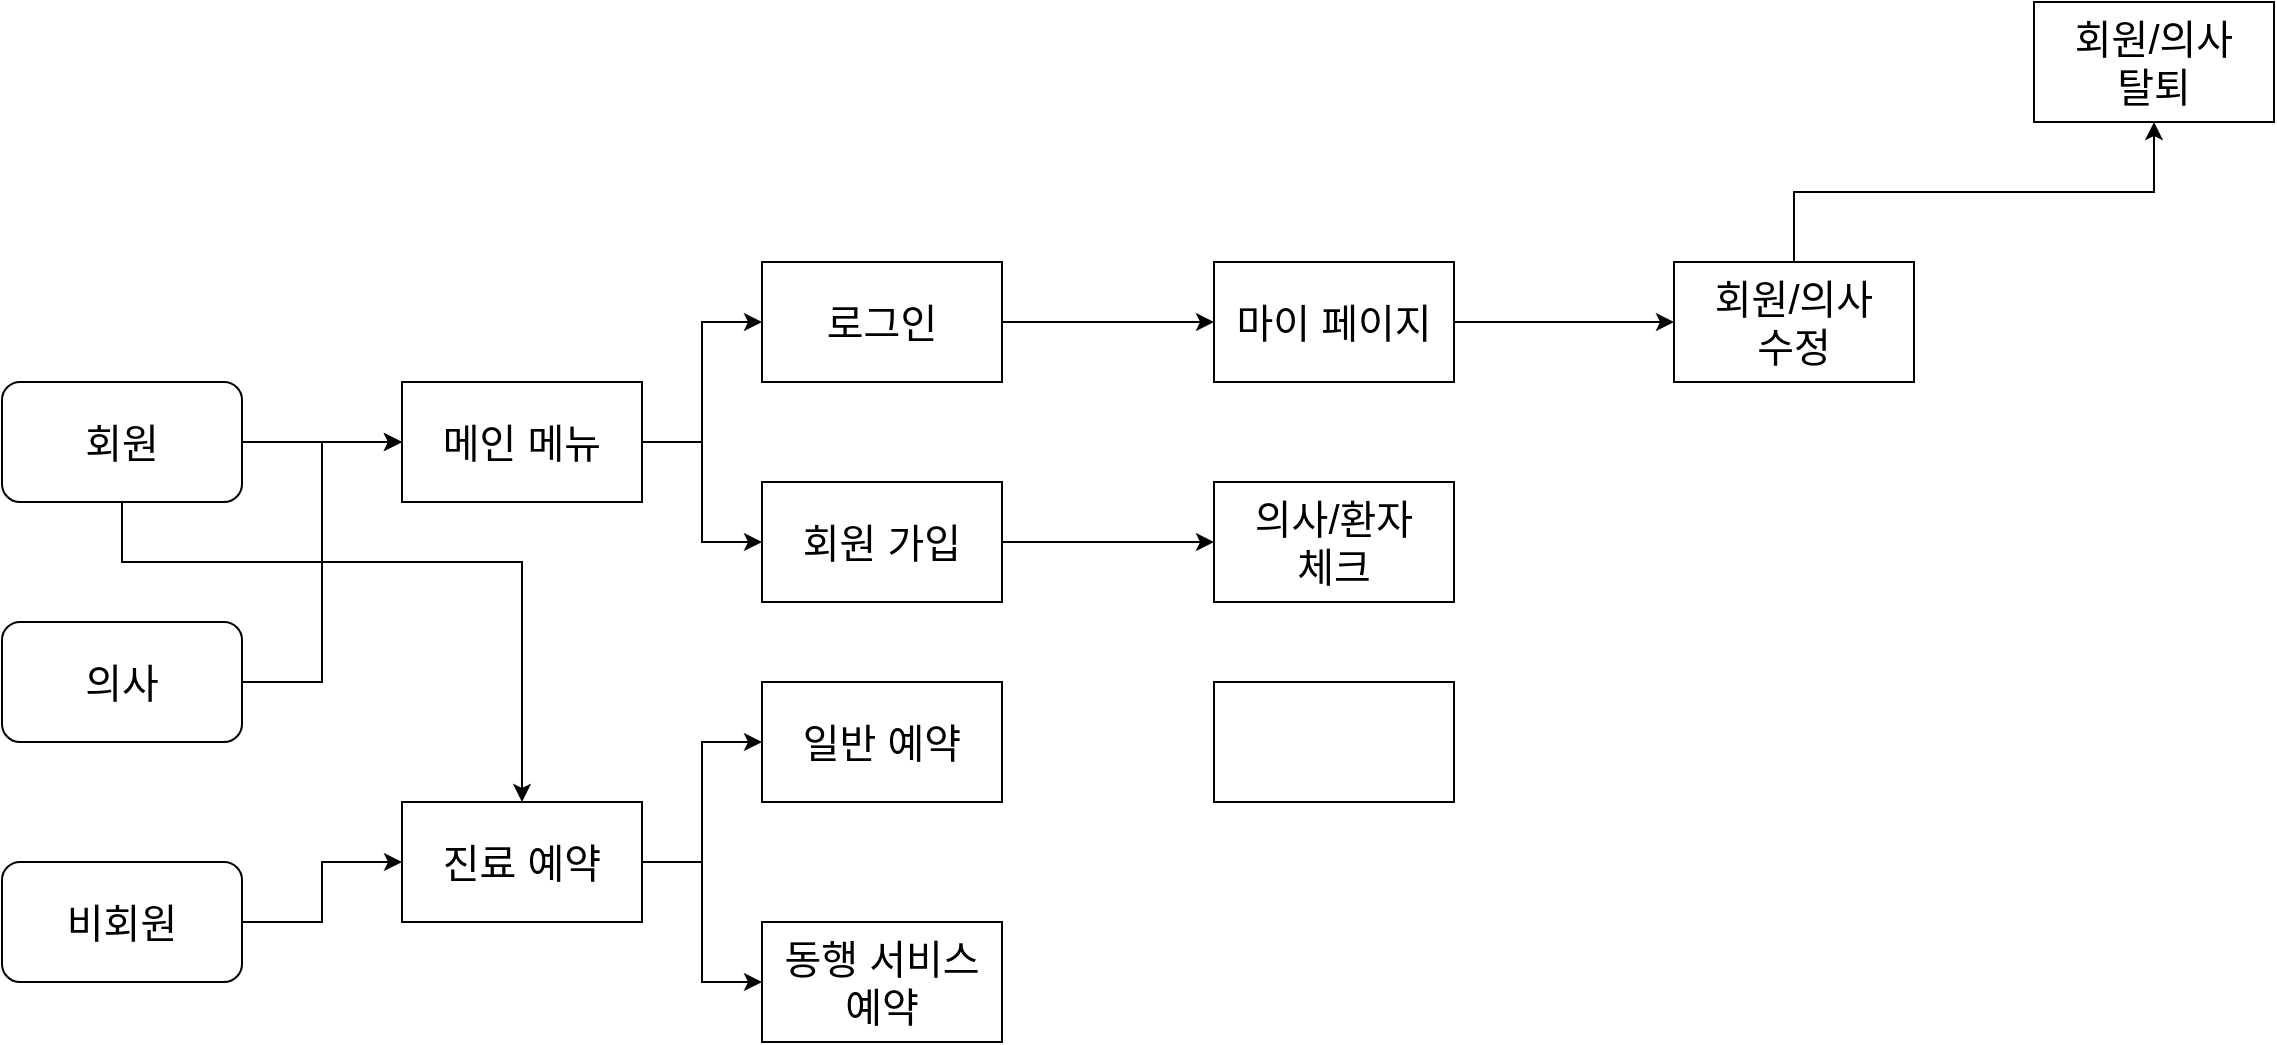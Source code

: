 <mxfile version="16.4.3" type="google"><diagram id="pos_aBOwFGy55oZ9rVq5" name="Page-1"><mxGraphModel dx="2036" dy="1918" grid="1" gridSize="10" guides="1" tooltips="1" connect="1" arrows="1" fold="1" page="1" pageScale="1" pageWidth="827" pageHeight="1169" math="0" shadow="0"><root><mxCell id="0"/><mxCell id="1" parent="0"/><mxCell id="kRueN3PKqvTwrNda97Ni-20" style="edgeStyle=orthogonalEdgeStyle;rounded=0;orthogonalLoop=1;jettySize=auto;html=1;exitX=1;exitY=0.5;exitDx=0;exitDy=0;fontSize=20;" edge="1" parent="1" source="kRueN3PKqvTwrNda97Ni-3" target="kRueN3PKqvTwrNda97Ni-11"><mxGeometry relative="1" as="geometry"><Array as="points"><mxPoint x="-60" y="120"/><mxPoint x="-60" y="120"/></Array></mxGeometry></mxCell><mxCell id="kRueN3PKqvTwrNda97Ni-37" style="edgeStyle=orthogonalEdgeStyle;rounded=0;orthogonalLoop=1;jettySize=auto;html=1;exitX=0.5;exitY=1;exitDx=0;exitDy=0;entryX=0.5;entryY=0;entryDx=0;entryDy=0;fontSize=20;" edge="1" parent="1" source="kRueN3PKqvTwrNda97Ni-3" target="kRueN3PKqvTwrNda97Ni-36"><mxGeometry relative="1" as="geometry"><Array as="points"><mxPoint x="-170" y="180"/><mxPoint x="30" y="180"/></Array></mxGeometry></mxCell><mxCell id="kRueN3PKqvTwrNda97Ni-3" value="회원" style="rounded=1;whiteSpace=wrap;html=1;fontSize=20;" vertex="1" parent="1"><mxGeometry x="-230" y="90" width="120" height="60" as="geometry"/></mxCell><mxCell id="kRueN3PKqvTwrNda97Ni-24" style="edgeStyle=orthogonalEdgeStyle;rounded=0;orthogonalLoop=1;jettySize=auto;html=1;exitX=1;exitY=0.5;exitDx=0;exitDy=0;fontSize=20;" edge="1" parent="1" source="kRueN3PKqvTwrNda97Ni-6" target="kRueN3PKqvTwrNda97Ni-21"><mxGeometry relative="1" as="geometry"/></mxCell><mxCell id="kRueN3PKqvTwrNda97Ni-6" value="로그인" style="rounded=0;whiteSpace=wrap;html=1;fontSize=20;" vertex="1" parent="1"><mxGeometry x="150" y="30" width="120" height="60" as="geometry"/></mxCell><mxCell id="kRueN3PKqvTwrNda97Ni-23" style="edgeStyle=orthogonalEdgeStyle;rounded=0;orthogonalLoop=1;jettySize=auto;html=1;exitX=1;exitY=0.5;exitDx=0;exitDy=0;entryX=0;entryY=0.5;entryDx=0;entryDy=0;fontSize=20;" edge="1" parent="1" source="kRueN3PKqvTwrNda97Ni-7" target="kRueN3PKqvTwrNda97Ni-22"><mxGeometry relative="1" as="geometry"/></mxCell><mxCell id="kRueN3PKqvTwrNda97Ni-7" value="회원 가입" style="rounded=0;whiteSpace=wrap;html=1;fontSize=20;" vertex="1" parent="1"><mxGeometry x="150" y="140" width="120" height="60" as="geometry"/></mxCell><mxCell id="kRueN3PKqvTwrNda97Ni-42" style="edgeStyle=orthogonalEdgeStyle;rounded=0;orthogonalLoop=1;jettySize=auto;html=1;exitX=1;exitY=0.5;exitDx=0;exitDy=0;entryX=0;entryY=0.5;entryDx=0;entryDy=0;fontSize=20;" edge="1" parent="1" source="kRueN3PKqvTwrNda97Ni-11" target="kRueN3PKqvTwrNda97Ni-6"><mxGeometry relative="1" as="geometry"/></mxCell><mxCell id="kRueN3PKqvTwrNda97Ni-43" style="edgeStyle=orthogonalEdgeStyle;rounded=0;orthogonalLoop=1;jettySize=auto;html=1;exitX=1;exitY=0.5;exitDx=0;exitDy=0;entryX=0;entryY=0.5;entryDx=0;entryDy=0;fontSize=20;" edge="1" parent="1" source="kRueN3PKqvTwrNda97Ni-11" target="kRueN3PKqvTwrNda97Ni-7"><mxGeometry relative="1" as="geometry"/></mxCell><mxCell id="kRueN3PKqvTwrNda97Ni-11" value="메인 메뉴" style="rounded=0;whiteSpace=wrap;html=1;fontSize=20;" vertex="1" parent="1"><mxGeometry x="-30" y="90" width="120" height="60" as="geometry"/></mxCell><mxCell id="kRueN3PKqvTwrNda97Ni-33" style="edgeStyle=orthogonalEdgeStyle;rounded=0;orthogonalLoop=1;jettySize=auto;html=1;exitX=1;exitY=0.5;exitDx=0;exitDy=0;entryX=0;entryY=0.5;entryDx=0;entryDy=0;fontSize=20;" edge="1" parent="1" source="kRueN3PKqvTwrNda97Ni-13" target="kRueN3PKqvTwrNda97Ni-11"><mxGeometry relative="1" as="geometry"/></mxCell><mxCell id="kRueN3PKqvTwrNda97Ni-13" value="의사" style="rounded=1;whiteSpace=wrap;html=1;fontSize=20;" vertex="1" parent="1"><mxGeometry x="-230" y="210" width="120" height="60" as="geometry"/></mxCell><mxCell id="kRueN3PKqvTwrNda97Ni-29" style="edgeStyle=orthogonalEdgeStyle;rounded=0;orthogonalLoop=1;jettySize=auto;html=1;exitX=1;exitY=0.5;exitDx=0;exitDy=0;entryX=0;entryY=0.5;entryDx=0;entryDy=0;fontSize=20;" edge="1" parent="1" source="kRueN3PKqvTwrNda97Ni-21" target="kRueN3PKqvTwrNda97Ni-28"><mxGeometry relative="1" as="geometry"/></mxCell><mxCell id="kRueN3PKqvTwrNda97Ni-21" value="마이 페이지" style="rounded=0;whiteSpace=wrap;html=1;fontSize=20;" vertex="1" parent="1"><mxGeometry x="376" y="30" width="120" height="60" as="geometry"/></mxCell><mxCell id="kRueN3PKqvTwrNda97Ni-22" value="의사/환자&lt;br&gt;체크" style="rounded=0;whiteSpace=wrap;html=1;fontSize=20;" vertex="1" parent="1"><mxGeometry x="376" y="140" width="120" height="60" as="geometry"/></mxCell><mxCell id="kRueN3PKqvTwrNda97Ni-27" value="회원/의사&lt;br&gt;탈퇴" style="rounded=0;whiteSpace=wrap;html=1;fontSize=20;" vertex="1" parent="1"><mxGeometry x="786" y="-100" width="120" height="60" as="geometry"/></mxCell><mxCell id="kRueN3PKqvTwrNda97Ni-30" style="edgeStyle=orthogonalEdgeStyle;rounded=0;orthogonalLoop=1;jettySize=auto;html=1;exitX=0.5;exitY=0;exitDx=0;exitDy=0;entryX=0.5;entryY=1;entryDx=0;entryDy=0;fontSize=20;" edge="1" parent="1" source="kRueN3PKqvTwrNda97Ni-28" target="kRueN3PKqvTwrNda97Ni-27"><mxGeometry relative="1" as="geometry"/></mxCell><mxCell id="kRueN3PKqvTwrNda97Ni-28" value="회원/의사&lt;br&gt;수정" style="rounded=0;whiteSpace=wrap;html=1;fontSize=20;" vertex="1" parent="1"><mxGeometry x="606" y="30" width="120" height="60" as="geometry"/></mxCell><mxCell id="kRueN3PKqvTwrNda97Ni-39" style="edgeStyle=orthogonalEdgeStyle;rounded=0;orthogonalLoop=1;jettySize=auto;html=1;exitX=1;exitY=0.5;exitDx=0;exitDy=0;entryX=0;entryY=0.5;entryDx=0;entryDy=0;fontSize=20;" edge="1" parent="1" source="kRueN3PKqvTwrNda97Ni-32" target="kRueN3PKqvTwrNda97Ni-36"><mxGeometry relative="1" as="geometry"/></mxCell><mxCell id="kRueN3PKqvTwrNda97Ni-32" value="비회원" style="rounded=1;whiteSpace=wrap;html=1;fontSize=20;" vertex="1" parent="1"><mxGeometry x="-230" y="330" width="120" height="60" as="geometry"/></mxCell><mxCell id="kRueN3PKqvTwrNda97Ni-35" value="일반 예약" style="rounded=0;whiteSpace=wrap;html=1;fontSize=20;" vertex="1" parent="1"><mxGeometry x="150" y="240" width="120" height="60" as="geometry"/></mxCell><mxCell id="kRueN3PKqvTwrNda97Ni-45" style="edgeStyle=orthogonalEdgeStyle;rounded=0;orthogonalLoop=1;jettySize=auto;html=1;exitX=1;exitY=0.5;exitDx=0;exitDy=0;entryX=0;entryY=0.5;entryDx=0;entryDy=0;fontSize=20;" edge="1" parent="1" source="kRueN3PKqvTwrNda97Ni-36" target="kRueN3PKqvTwrNda97Ni-35"><mxGeometry relative="1" as="geometry"/></mxCell><mxCell id="kRueN3PKqvTwrNda97Ni-46" style="edgeStyle=orthogonalEdgeStyle;rounded=0;orthogonalLoop=1;jettySize=auto;html=1;exitX=1;exitY=0.5;exitDx=0;exitDy=0;entryX=0;entryY=0.5;entryDx=0;entryDy=0;fontSize=20;" edge="1" parent="1" source="kRueN3PKqvTwrNda97Ni-36" target="kRueN3PKqvTwrNda97Ni-44"><mxGeometry relative="1" as="geometry"/></mxCell><mxCell id="kRueN3PKqvTwrNda97Ni-36" value="진료 예약" style="rounded=0;whiteSpace=wrap;html=1;fontSize=20;" vertex="1" parent="1"><mxGeometry x="-30" y="300" width="120" height="60" as="geometry"/></mxCell><mxCell id="kRueN3PKqvTwrNda97Ni-44" value="동행 서비스&lt;br&gt;예약" style="rounded=0;whiteSpace=wrap;html=1;fontSize=20;" vertex="1" parent="1"><mxGeometry x="150" y="360" width="120" height="60" as="geometry"/></mxCell><mxCell id="kRueN3PKqvTwrNda97Ni-47" value="" style="rounded=0;whiteSpace=wrap;html=1;fontSize=20;" vertex="1" parent="1"><mxGeometry x="376" y="240" width="120" height="60" as="geometry"/></mxCell></root></mxGraphModel></diagram></mxfile>